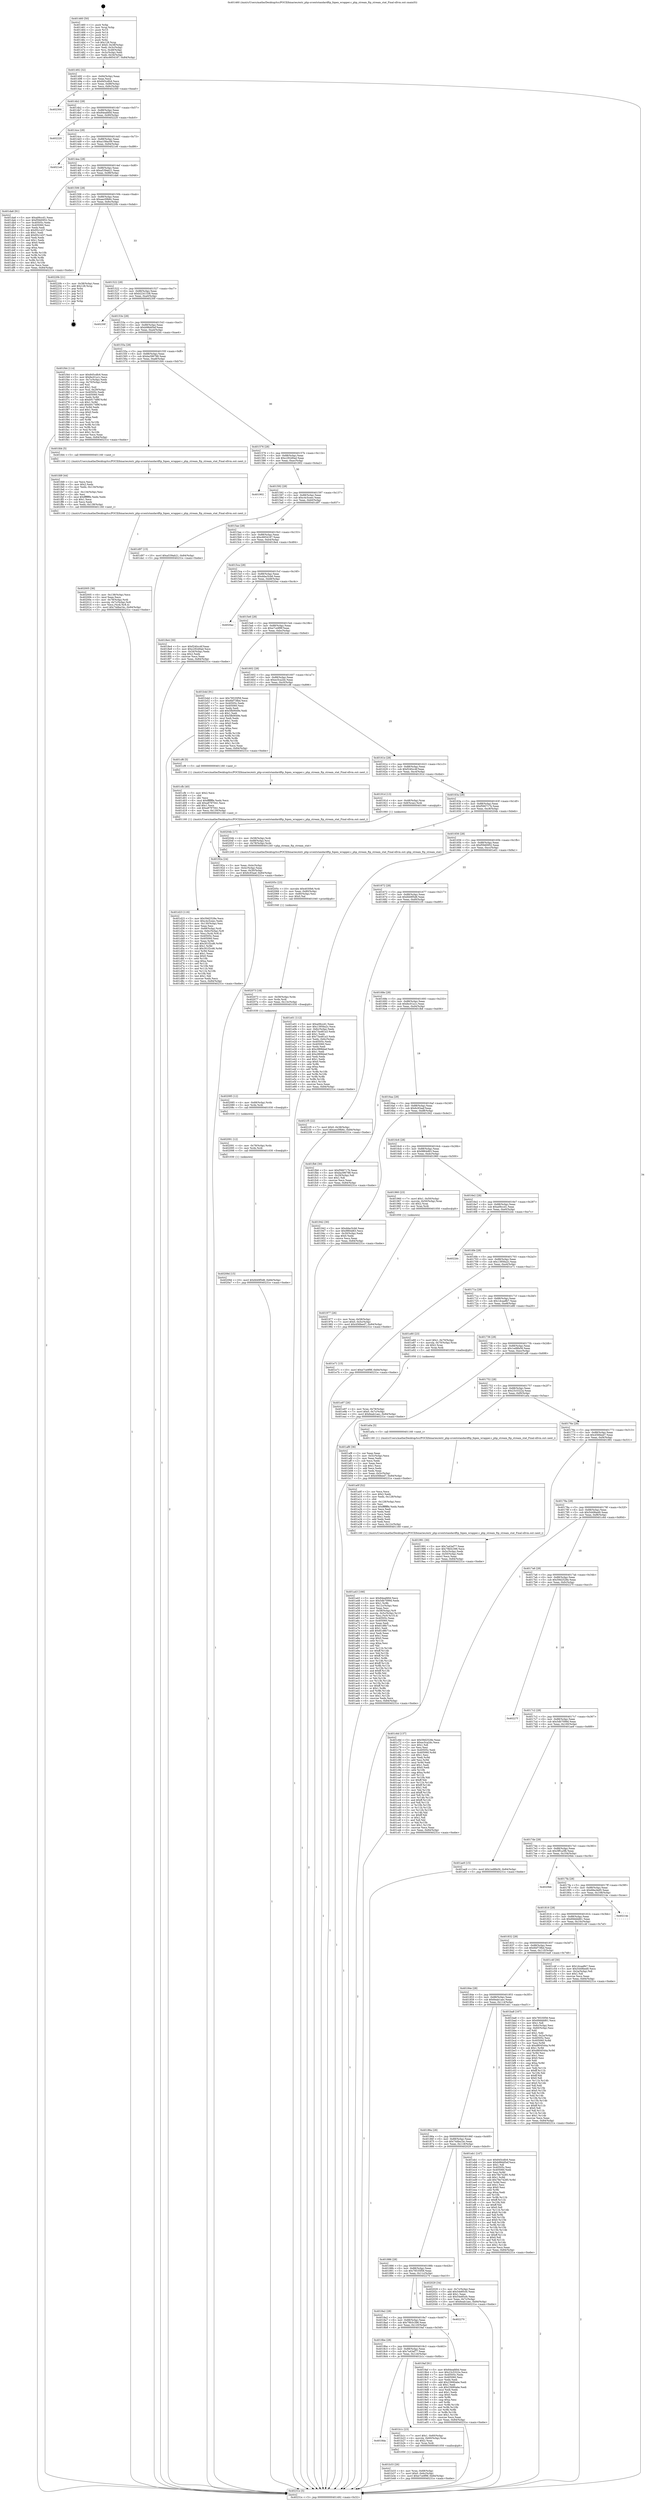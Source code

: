 digraph "0x401460" {
  label = "0x401460 (/mnt/c/Users/mathe/Desktop/tcc/POCII/binaries/extr_php-srcextstandardftp_fopen_wrapper.c_php_stream_ftp_stream_stat_Final-ollvm.out::main(0))"
  labelloc = "t"
  node[shape=record]

  Entry [label="",width=0.3,height=0.3,shape=circle,fillcolor=black,style=filled]
  "0x401492" [label="{
     0x401492 [32]\l
     | [instrs]\l
     &nbsp;&nbsp;0x401492 \<+6\>: mov -0x84(%rbp),%eax\l
     &nbsp;&nbsp;0x401498 \<+2\>: mov %eax,%ecx\l
     &nbsp;&nbsp;0x40149a \<+6\>: sub $0x845cdfc6,%ecx\l
     &nbsp;&nbsp;0x4014a0 \<+6\>: mov %eax,-0x88(%rbp)\l
     &nbsp;&nbsp;0x4014a6 \<+6\>: mov %ecx,-0x8c(%rbp)\l
     &nbsp;&nbsp;0x4014ac \<+6\>: je 0000000000402300 \<main+0xea0\>\l
  }"]
  "0x402300" [label="{
     0x402300\l
  }", style=dashed]
  "0x4014b2" [label="{
     0x4014b2 [28]\l
     | [instrs]\l
     &nbsp;&nbsp;0x4014b2 \<+5\>: jmp 00000000004014b7 \<main+0x57\>\l
     &nbsp;&nbsp;0x4014b7 \<+6\>: mov -0x88(%rbp),%eax\l
     &nbsp;&nbsp;0x4014bd \<+5\>: sub $0x84eafd0d,%eax\l
     &nbsp;&nbsp;0x4014c2 \<+6\>: mov %eax,-0x90(%rbp)\l
     &nbsp;&nbsp;0x4014c8 \<+6\>: je 0000000000402220 \<main+0xdc0\>\l
  }"]
  Exit [label="",width=0.3,height=0.3,shape=circle,fillcolor=black,style=filled,peripheries=2]
  "0x402220" [label="{
     0x402220\l
  }", style=dashed]
  "0x4014ce" [label="{
     0x4014ce [28]\l
     | [instrs]\l
     &nbsp;&nbsp;0x4014ce \<+5\>: jmp 00000000004014d3 \<main+0x73\>\l
     &nbsp;&nbsp;0x4014d3 \<+6\>: mov -0x88(%rbp),%eax\l
     &nbsp;&nbsp;0x4014d9 \<+5\>: sub $0xa108ac09,%eax\l
     &nbsp;&nbsp;0x4014de \<+6\>: mov %eax,-0x94(%rbp)\l
     &nbsp;&nbsp;0x4014e4 \<+6\>: je 00000000004021e6 \<main+0xd86\>\l
  }"]
  "0x40209d" [label="{
     0x40209d [15]\l
     | [instrs]\l
     &nbsp;&nbsp;0x40209d \<+10\>: movl $0xfd49f5d8,-0x84(%rbp)\l
     &nbsp;&nbsp;0x4020a7 \<+5\>: jmp 000000000040231e \<main+0xebe\>\l
  }"]
  "0x4021e6" [label="{
     0x4021e6\l
  }", style=dashed]
  "0x4014ea" [label="{
     0x4014ea [28]\l
     | [instrs]\l
     &nbsp;&nbsp;0x4014ea \<+5\>: jmp 00000000004014ef \<main+0x8f\>\l
     &nbsp;&nbsp;0x4014ef \<+6\>: mov -0x88(%rbp),%eax\l
     &nbsp;&nbsp;0x4014f5 \<+5\>: sub $0xa539ab21,%eax\l
     &nbsp;&nbsp;0x4014fa \<+6\>: mov %eax,-0x98(%rbp)\l
     &nbsp;&nbsp;0x401500 \<+6\>: je 0000000000401da6 \<main+0x946\>\l
  }"]
  "0x402091" [label="{
     0x402091 [12]\l
     | [instrs]\l
     &nbsp;&nbsp;0x402091 \<+4\>: mov -0x78(%rbp),%rdx\l
     &nbsp;&nbsp;0x402095 \<+3\>: mov %rdx,%rdi\l
     &nbsp;&nbsp;0x402098 \<+5\>: call 0000000000401030 \<free@plt\>\l
     | [calls]\l
     &nbsp;&nbsp;0x401030 \{1\} (unknown)\l
  }"]
  "0x401da6" [label="{
     0x401da6 [91]\l
     | [instrs]\l
     &nbsp;&nbsp;0x401da6 \<+5\>: mov $0xa06ccd1,%eax\l
     &nbsp;&nbsp;0x401dab \<+5\>: mov $0xf59d0952,%ecx\l
     &nbsp;&nbsp;0x401db0 \<+7\>: mov 0x40505c,%edx\l
     &nbsp;&nbsp;0x401db7 \<+7\>: mov 0x405060,%esi\l
     &nbsp;&nbsp;0x401dbe \<+2\>: mov %edx,%edi\l
     &nbsp;&nbsp;0x401dc0 \<+6\>: sub $0x95c1d37,%edi\l
     &nbsp;&nbsp;0x401dc6 \<+3\>: sub $0x1,%edi\l
     &nbsp;&nbsp;0x401dc9 \<+6\>: add $0x95c1d37,%edi\l
     &nbsp;&nbsp;0x401dcf \<+3\>: imul %edi,%edx\l
     &nbsp;&nbsp;0x401dd2 \<+3\>: and $0x1,%edx\l
     &nbsp;&nbsp;0x401dd5 \<+3\>: cmp $0x0,%edx\l
     &nbsp;&nbsp;0x401dd8 \<+4\>: sete %r8b\l
     &nbsp;&nbsp;0x401ddc \<+3\>: cmp $0xa,%esi\l
     &nbsp;&nbsp;0x401ddf \<+4\>: setl %r9b\l
     &nbsp;&nbsp;0x401de3 \<+3\>: mov %r8b,%r10b\l
     &nbsp;&nbsp;0x401de6 \<+3\>: and %r9b,%r10b\l
     &nbsp;&nbsp;0x401de9 \<+3\>: xor %r9b,%r8b\l
     &nbsp;&nbsp;0x401dec \<+3\>: or %r8b,%r10b\l
     &nbsp;&nbsp;0x401def \<+4\>: test $0x1,%r10b\l
     &nbsp;&nbsp;0x401df3 \<+3\>: cmovne %ecx,%eax\l
     &nbsp;&nbsp;0x401df6 \<+6\>: mov %eax,-0x84(%rbp)\l
     &nbsp;&nbsp;0x401dfc \<+5\>: jmp 000000000040231e \<main+0xebe\>\l
  }"]
  "0x401506" [label="{
     0x401506 [28]\l
     | [instrs]\l
     &nbsp;&nbsp;0x401506 \<+5\>: jmp 000000000040150b \<main+0xab\>\l
     &nbsp;&nbsp;0x40150b \<+6\>: mov -0x88(%rbp),%eax\l
     &nbsp;&nbsp;0x401511 \<+5\>: sub $0xaec09b6c,%eax\l
     &nbsp;&nbsp;0x401516 \<+6\>: mov %eax,-0x9c(%rbp)\l
     &nbsp;&nbsp;0x40151c \<+6\>: je 000000000040220b \<main+0xdab\>\l
  }"]
  "0x402085" [label="{
     0x402085 [12]\l
     | [instrs]\l
     &nbsp;&nbsp;0x402085 \<+4\>: mov -0x68(%rbp),%rdx\l
     &nbsp;&nbsp;0x402089 \<+3\>: mov %rdx,%rdi\l
     &nbsp;&nbsp;0x40208c \<+5\>: call 0000000000401030 \<free@plt\>\l
     | [calls]\l
     &nbsp;&nbsp;0x401030 \{1\} (unknown)\l
  }"]
  "0x40220b" [label="{
     0x40220b [21]\l
     | [instrs]\l
     &nbsp;&nbsp;0x40220b \<+3\>: mov -0x38(%rbp),%eax\l
     &nbsp;&nbsp;0x40220e \<+7\>: add $0x128,%rsp\l
     &nbsp;&nbsp;0x402215 \<+1\>: pop %rbx\l
     &nbsp;&nbsp;0x402216 \<+2\>: pop %r12\l
     &nbsp;&nbsp;0x402218 \<+2\>: pop %r13\l
     &nbsp;&nbsp;0x40221a \<+2\>: pop %r14\l
     &nbsp;&nbsp;0x40221c \<+2\>: pop %r15\l
     &nbsp;&nbsp;0x40221e \<+1\>: pop %rbp\l
     &nbsp;&nbsp;0x40221f \<+1\>: ret\l
  }"]
  "0x401522" [label="{
     0x401522 [28]\l
     | [instrs]\l
     &nbsp;&nbsp;0x401522 \<+5\>: jmp 0000000000401527 \<main+0xc7\>\l
     &nbsp;&nbsp;0x401527 \<+6\>: mov -0x88(%rbp),%eax\l
     &nbsp;&nbsp;0x40152d \<+5\>: sub $0xb2241338,%eax\l
     &nbsp;&nbsp;0x401532 \<+6\>: mov %eax,-0xa0(%rbp)\l
     &nbsp;&nbsp;0x401538 \<+6\>: je 000000000040230f \<main+0xeaf\>\l
  }"]
  "0x402073" [label="{
     0x402073 [18]\l
     | [instrs]\l
     &nbsp;&nbsp;0x402073 \<+4\>: mov -0x58(%rbp),%rdx\l
     &nbsp;&nbsp;0x402077 \<+3\>: mov %rdx,%rdi\l
     &nbsp;&nbsp;0x40207a \<+6\>: mov %eax,-0x13c(%rbp)\l
     &nbsp;&nbsp;0x402080 \<+5\>: call 0000000000401030 \<free@plt\>\l
     | [calls]\l
     &nbsp;&nbsp;0x401030 \{1\} (unknown)\l
  }"]
  "0x40230f" [label="{
     0x40230f\l
  }", style=dashed]
  "0x40153e" [label="{
     0x40153e [28]\l
     | [instrs]\l
     &nbsp;&nbsp;0x40153e \<+5\>: jmp 0000000000401543 \<main+0xe3\>\l
     &nbsp;&nbsp;0x401543 \<+6\>: mov -0x88(%rbp),%eax\l
     &nbsp;&nbsp;0x401549 \<+5\>: sub $0xb98dd5ef,%eax\l
     &nbsp;&nbsp;0x40154e \<+6\>: mov %eax,-0xa4(%rbp)\l
     &nbsp;&nbsp;0x401554 \<+6\>: je 0000000000401f44 \<main+0xae4\>\l
  }"]
  "0x40205c" [label="{
     0x40205c [23]\l
     | [instrs]\l
     &nbsp;&nbsp;0x40205c \<+10\>: movabs $0x4030b6,%rdi\l
     &nbsp;&nbsp;0x402066 \<+3\>: mov %eax,-0x80(%rbp)\l
     &nbsp;&nbsp;0x402069 \<+3\>: mov -0x80(%rbp),%esi\l
     &nbsp;&nbsp;0x40206c \<+2\>: mov $0x0,%al\l
     &nbsp;&nbsp;0x40206e \<+5\>: call 0000000000401040 \<printf@plt\>\l
     | [calls]\l
     &nbsp;&nbsp;0x401040 \{1\} (unknown)\l
  }"]
  "0x401f44" [label="{
     0x401f44 [114]\l
     | [instrs]\l
     &nbsp;&nbsp;0x401f44 \<+5\>: mov $0x845cdfc6,%eax\l
     &nbsp;&nbsp;0x401f49 \<+5\>: mov $0xfec01a1c,%ecx\l
     &nbsp;&nbsp;0x401f4e \<+3\>: mov -0x7c(%rbp),%edx\l
     &nbsp;&nbsp;0x401f51 \<+3\>: cmp -0x70(%rbp),%edx\l
     &nbsp;&nbsp;0x401f54 \<+4\>: setl %sil\l
     &nbsp;&nbsp;0x401f58 \<+4\>: and $0x1,%sil\l
     &nbsp;&nbsp;0x401f5c \<+4\>: mov %sil,-0x29(%rbp)\l
     &nbsp;&nbsp;0x401f60 \<+7\>: mov 0x40505c,%edx\l
     &nbsp;&nbsp;0x401f67 \<+7\>: mov 0x405060,%edi\l
     &nbsp;&nbsp;0x401f6e \<+3\>: mov %edx,%r8d\l
     &nbsp;&nbsp;0x401f71 \<+7\>: sub $0xb9174f9f,%r8d\l
     &nbsp;&nbsp;0x401f78 \<+4\>: sub $0x1,%r8d\l
     &nbsp;&nbsp;0x401f7c \<+7\>: add $0xb9174f9f,%r8d\l
     &nbsp;&nbsp;0x401f83 \<+4\>: imul %r8d,%edx\l
     &nbsp;&nbsp;0x401f87 \<+3\>: and $0x1,%edx\l
     &nbsp;&nbsp;0x401f8a \<+3\>: cmp $0x0,%edx\l
     &nbsp;&nbsp;0x401f8d \<+4\>: sete %sil\l
     &nbsp;&nbsp;0x401f91 \<+3\>: cmp $0xa,%edi\l
     &nbsp;&nbsp;0x401f94 \<+4\>: setl %r9b\l
     &nbsp;&nbsp;0x401f98 \<+3\>: mov %sil,%r10b\l
     &nbsp;&nbsp;0x401f9b \<+3\>: and %r9b,%r10b\l
     &nbsp;&nbsp;0x401f9e \<+3\>: xor %r9b,%sil\l
     &nbsp;&nbsp;0x401fa1 \<+3\>: or %sil,%r10b\l
     &nbsp;&nbsp;0x401fa4 \<+4\>: test $0x1,%r10b\l
     &nbsp;&nbsp;0x401fa8 \<+3\>: cmovne %ecx,%eax\l
     &nbsp;&nbsp;0x401fab \<+6\>: mov %eax,-0x84(%rbp)\l
     &nbsp;&nbsp;0x401fb1 \<+5\>: jmp 000000000040231e \<main+0xebe\>\l
  }"]
  "0x40155a" [label="{
     0x40155a [28]\l
     | [instrs]\l
     &nbsp;&nbsp;0x40155a \<+5\>: jmp 000000000040155f \<main+0xff\>\l
     &nbsp;&nbsp;0x40155f \<+6\>: mov -0x88(%rbp),%eax\l
     &nbsp;&nbsp;0x401565 \<+5\>: sub $0xba396788,%eax\l
     &nbsp;&nbsp;0x40156a \<+6\>: mov %eax,-0xa8(%rbp)\l
     &nbsp;&nbsp;0x401570 \<+6\>: je 0000000000401fd4 \<main+0xb74\>\l
  }"]
  "0x402005" [label="{
     0x402005 [36]\l
     | [instrs]\l
     &nbsp;&nbsp;0x402005 \<+6\>: mov -0x138(%rbp),%ecx\l
     &nbsp;&nbsp;0x40200b \<+3\>: imul %eax,%ecx\l
     &nbsp;&nbsp;0x40200e \<+4\>: mov -0x78(%rbp),%rdi\l
     &nbsp;&nbsp;0x402012 \<+4\>: movslq -0x7c(%rbp),%r8\l
     &nbsp;&nbsp;0x402016 \<+4\>: mov %ecx,(%rdi,%r8,4)\l
     &nbsp;&nbsp;0x40201a \<+10\>: movl $0x74dba1bc,-0x84(%rbp)\l
     &nbsp;&nbsp;0x402024 \<+5\>: jmp 000000000040231e \<main+0xebe\>\l
  }"]
  "0x401fd4" [label="{
     0x401fd4 [5]\l
     | [instrs]\l
     &nbsp;&nbsp;0x401fd4 \<+5\>: call 0000000000401160 \<next_i\>\l
     | [calls]\l
     &nbsp;&nbsp;0x401160 \{1\} (/mnt/c/Users/mathe/Desktop/tcc/POCII/binaries/extr_php-srcextstandardftp_fopen_wrapper.c_php_stream_ftp_stream_stat_Final-ollvm.out::next_i)\l
  }"]
  "0x401576" [label="{
     0x401576 [28]\l
     | [instrs]\l
     &nbsp;&nbsp;0x401576 \<+5\>: jmp 000000000040157b \<main+0x11b\>\l
     &nbsp;&nbsp;0x40157b \<+6\>: mov -0x88(%rbp),%eax\l
     &nbsp;&nbsp;0x401581 \<+5\>: sub $0xc292d0ad,%eax\l
     &nbsp;&nbsp;0x401586 \<+6\>: mov %eax,-0xac(%rbp)\l
     &nbsp;&nbsp;0x40158c \<+6\>: je 0000000000401902 \<main+0x4a2\>\l
  }"]
  "0x401fd9" [label="{
     0x401fd9 [44]\l
     | [instrs]\l
     &nbsp;&nbsp;0x401fd9 \<+2\>: xor %ecx,%ecx\l
     &nbsp;&nbsp;0x401fdb \<+5\>: mov $0x2,%edx\l
     &nbsp;&nbsp;0x401fe0 \<+6\>: mov %edx,-0x134(%rbp)\l
     &nbsp;&nbsp;0x401fe6 \<+1\>: cltd\l
     &nbsp;&nbsp;0x401fe7 \<+6\>: mov -0x134(%rbp),%esi\l
     &nbsp;&nbsp;0x401fed \<+2\>: idiv %esi\l
     &nbsp;&nbsp;0x401fef \<+6\>: imul $0xfffffffe,%edx,%edx\l
     &nbsp;&nbsp;0x401ff5 \<+3\>: sub $0x1,%ecx\l
     &nbsp;&nbsp;0x401ff8 \<+2\>: sub %ecx,%edx\l
     &nbsp;&nbsp;0x401ffa \<+6\>: mov %edx,-0x138(%rbp)\l
     &nbsp;&nbsp;0x402000 \<+5\>: call 0000000000401160 \<next_i\>\l
     | [calls]\l
     &nbsp;&nbsp;0x401160 \{1\} (/mnt/c/Users/mathe/Desktop/tcc/POCII/binaries/extr_php-srcextstandardftp_fopen_wrapper.c_php_stream_ftp_stream_stat_Final-ollvm.out::next_i)\l
  }"]
  "0x401902" [label="{
     0x401902\l
  }", style=dashed]
  "0x401592" [label="{
     0x401592 [28]\l
     | [instrs]\l
     &nbsp;&nbsp;0x401592 \<+5\>: jmp 0000000000401597 \<main+0x137\>\l
     &nbsp;&nbsp;0x401597 \<+6\>: mov -0x88(%rbp),%eax\l
     &nbsp;&nbsp;0x40159d \<+5\>: sub $0xc4c5ceec,%eax\l
     &nbsp;&nbsp;0x4015a2 \<+6\>: mov %eax,-0xb0(%rbp)\l
     &nbsp;&nbsp;0x4015a8 \<+6\>: je 0000000000401d97 \<main+0x937\>\l
  }"]
  "0x401e97" [label="{
     0x401e97 [26]\l
     | [instrs]\l
     &nbsp;&nbsp;0x401e97 \<+4\>: mov %rax,-0x78(%rbp)\l
     &nbsp;&nbsp;0x401e9b \<+7\>: movl $0x0,-0x7c(%rbp)\l
     &nbsp;&nbsp;0x401ea2 \<+10\>: movl $0x6eab1aec,-0x84(%rbp)\l
     &nbsp;&nbsp;0x401eac \<+5\>: jmp 000000000040231e \<main+0xebe\>\l
  }"]
  "0x401d97" [label="{
     0x401d97 [15]\l
     | [instrs]\l
     &nbsp;&nbsp;0x401d97 \<+10\>: movl $0xa539ab21,-0x84(%rbp)\l
     &nbsp;&nbsp;0x401da1 \<+5\>: jmp 000000000040231e \<main+0xebe\>\l
  }"]
  "0x4015ae" [label="{
     0x4015ae [28]\l
     | [instrs]\l
     &nbsp;&nbsp;0x4015ae \<+5\>: jmp 00000000004015b3 \<main+0x153\>\l
     &nbsp;&nbsp;0x4015b3 \<+6\>: mov -0x88(%rbp),%eax\l
     &nbsp;&nbsp;0x4015b9 \<+5\>: sub $0xc6654187,%eax\l
     &nbsp;&nbsp;0x4015be \<+6\>: mov %eax,-0xb4(%rbp)\l
     &nbsp;&nbsp;0x4015c4 \<+6\>: je 00000000004018e4 \<main+0x484\>\l
  }"]
  "0x401d23" [label="{
     0x401d23 [116]\l
     | [instrs]\l
     &nbsp;&nbsp;0x401d23 \<+5\>: mov $0x59d2528e,%ecx\l
     &nbsp;&nbsp;0x401d28 \<+5\>: mov $0xc4c5ceec,%edx\l
     &nbsp;&nbsp;0x401d2d \<+6\>: mov -0x130(%rbp),%esi\l
     &nbsp;&nbsp;0x401d33 \<+3\>: imul %eax,%esi\l
     &nbsp;&nbsp;0x401d36 \<+4\>: mov -0x68(%rbp),%rdi\l
     &nbsp;&nbsp;0x401d3a \<+4\>: movslq -0x6c(%rbp),%r8\l
     &nbsp;&nbsp;0x401d3e \<+4\>: mov %esi,(%rdi,%r8,4)\l
     &nbsp;&nbsp;0x401d42 \<+7\>: mov 0x40505c,%eax\l
     &nbsp;&nbsp;0x401d49 \<+7\>: mov 0x405060,%esi\l
     &nbsp;&nbsp;0x401d50 \<+3\>: mov %eax,%r9d\l
     &nbsp;&nbsp;0x401d53 \<+7\>: add $0x301f2cd6,%r9d\l
     &nbsp;&nbsp;0x401d5a \<+4\>: sub $0x1,%r9d\l
     &nbsp;&nbsp;0x401d5e \<+7\>: sub $0x301f2cd6,%r9d\l
     &nbsp;&nbsp;0x401d65 \<+4\>: imul %r9d,%eax\l
     &nbsp;&nbsp;0x401d69 \<+3\>: and $0x1,%eax\l
     &nbsp;&nbsp;0x401d6c \<+3\>: cmp $0x0,%eax\l
     &nbsp;&nbsp;0x401d6f \<+4\>: sete %r10b\l
     &nbsp;&nbsp;0x401d73 \<+3\>: cmp $0xa,%esi\l
     &nbsp;&nbsp;0x401d76 \<+4\>: setl %r11b\l
     &nbsp;&nbsp;0x401d7a \<+3\>: mov %r10b,%bl\l
     &nbsp;&nbsp;0x401d7d \<+3\>: and %r11b,%bl\l
     &nbsp;&nbsp;0x401d80 \<+3\>: xor %r11b,%r10b\l
     &nbsp;&nbsp;0x401d83 \<+3\>: or %r10b,%bl\l
     &nbsp;&nbsp;0x401d86 \<+3\>: test $0x1,%bl\l
     &nbsp;&nbsp;0x401d89 \<+3\>: cmovne %edx,%ecx\l
     &nbsp;&nbsp;0x401d8c \<+6\>: mov %ecx,-0x84(%rbp)\l
     &nbsp;&nbsp;0x401d92 \<+5\>: jmp 000000000040231e \<main+0xebe\>\l
  }"]
  "0x4018e4" [label="{
     0x4018e4 [30]\l
     | [instrs]\l
     &nbsp;&nbsp;0x4018e4 \<+5\>: mov $0xf240cc4f,%eax\l
     &nbsp;&nbsp;0x4018e9 \<+5\>: mov $0xc292d0ad,%ecx\l
     &nbsp;&nbsp;0x4018ee \<+3\>: mov -0x34(%rbp),%edx\l
     &nbsp;&nbsp;0x4018f1 \<+3\>: cmp $0x2,%edx\l
     &nbsp;&nbsp;0x4018f4 \<+3\>: cmovne %ecx,%eax\l
     &nbsp;&nbsp;0x4018f7 \<+6\>: mov %eax,-0x84(%rbp)\l
     &nbsp;&nbsp;0x4018fd \<+5\>: jmp 000000000040231e \<main+0xebe\>\l
  }"]
  "0x4015ca" [label="{
     0x4015ca [28]\l
     | [instrs]\l
     &nbsp;&nbsp;0x4015ca \<+5\>: jmp 00000000004015cf \<main+0x16f\>\l
     &nbsp;&nbsp;0x4015cf \<+6\>: mov -0x88(%rbp),%eax\l
     &nbsp;&nbsp;0x4015d5 \<+5\>: sub $0xddac5cb6,%eax\l
     &nbsp;&nbsp;0x4015da \<+6\>: mov %eax,-0xb8(%rbp)\l
     &nbsp;&nbsp;0x4015e0 \<+6\>: je 00000000004020ac \<main+0xc4c\>\l
  }"]
  "0x40231e" [label="{
     0x40231e [5]\l
     | [instrs]\l
     &nbsp;&nbsp;0x40231e \<+5\>: jmp 0000000000401492 \<main+0x32\>\l
  }"]
  "0x401460" [label="{
     0x401460 [50]\l
     | [instrs]\l
     &nbsp;&nbsp;0x401460 \<+1\>: push %rbp\l
     &nbsp;&nbsp;0x401461 \<+3\>: mov %rsp,%rbp\l
     &nbsp;&nbsp;0x401464 \<+2\>: push %r15\l
     &nbsp;&nbsp;0x401466 \<+2\>: push %r14\l
     &nbsp;&nbsp;0x401468 \<+2\>: push %r13\l
     &nbsp;&nbsp;0x40146a \<+2\>: push %r12\l
     &nbsp;&nbsp;0x40146c \<+1\>: push %rbx\l
     &nbsp;&nbsp;0x40146d \<+7\>: sub $0x128,%rsp\l
     &nbsp;&nbsp;0x401474 \<+7\>: movl $0x0,-0x38(%rbp)\l
     &nbsp;&nbsp;0x40147b \<+3\>: mov %edi,-0x3c(%rbp)\l
     &nbsp;&nbsp;0x40147e \<+4\>: mov %rsi,-0x48(%rbp)\l
     &nbsp;&nbsp;0x401482 \<+3\>: mov -0x3c(%rbp),%edi\l
     &nbsp;&nbsp;0x401485 \<+3\>: mov %edi,-0x34(%rbp)\l
     &nbsp;&nbsp;0x401488 \<+10\>: movl $0xc6654187,-0x84(%rbp)\l
  }"]
  "0x401cfb" [label="{
     0x401cfb [40]\l
     | [instrs]\l
     &nbsp;&nbsp;0x401cfb \<+5\>: mov $0x2,%ecx\l
     &nbsp;&nbsp;0x401d00 \<+1\>: cltd\l
     &nbsp;&nbsp;0x401d01 \<+2\>: idiv %ecx\l
     &nbsp;&nbsp;0x401d03 \<+6\>: imul $0xfffffffe,%edx,%ecx\l
     &nbsp;&nbsp;0x401d09 \<+6\>: add $0xa8797041,%ecx\l
     &nbsp;&nbsp;0x401d0f \<+3\>: add $0x1,%ecx\l
     &nbsp;&nbsp;0x401d12 \<+6\>: sub $0xa8797041,%ecx\l
     &nbsp;&nbsp;0x401d18 \<+6\>: mov %ecx,-0x130(%rbp)\l
     &nbsp;&nbsp;0x401d1e \<+5\>: call 0000000000401160 \<next_i\>\l
     | [calls]\l
     &nbsp;&nbsp;0x401160 \{1\} (/mnt/c/Users/mathe/Desktop/tcc/POCII/binaries/extr_php-srcextstandardftp_fopen_wrapper.c_php_stream_ftp_stream_stat_Final-ollvm.out::next_i)\l
  }"]
  "0x4020ac" [label="{
     0x4020ac\l
  }", style=dashed]
  "0x4015e6" [label="{
     0x4015e6 [28]\l
     | [instrs]\l
     &nbsp;&nbsp;0x4015e6 \<+5\>: jmp 00000000004015eb \<main+0x18b\>\l
     &nbsp;&nbsp;0x4015eb \<+6\>: mov -0x88(%rbp),%eax\l
     &nbsp;&nbsp;0x4015f1 \<+5\>: sub $0xe7ce9f9f,%eax\l
     &nbsp;&nbsp;0x4015f6 \<+6\>: mov %eax,-0xbc(%rbp)\l
     &nbsp;&nbsp;0x4015fc \<+6\>: je 0000000000401b4d \<main+0x6ed\>\l
  }"]
  "0x401b33" [label="{
     0x401b33 [26]\l
     | [instrs]\l
     &nbsp;&nbsp;0x401b33 \<+4\>: mov %rax,-0x68(%rbp)\l
     &nbsp;&nbsp;0x401b37 \<+7\>: movl $0x0,-0x6c(%rbp)\l
     &nbsp;&nbsp;0x401b3e \<+10\>: movl $0xe7ce9f9f,-0x84(%rbp)\l
     &nbsp;&nbsp;0x401b48 \<+5\>: jmp 000000000040231e \<main+0xebe\>\l
  }"]
  "0x401b4d" [label="{
     0x401b4d [91]\l
     | [instrs]\l
     &nbsp;&nbsp;0x401b4d \<+5\>: mov $0x78535f58,%eax\l
     &nbsp;&nbsp;0x401b52 \<+5\>: mov $0x6bf73fbd,%ecx\l
     &nbsp;&nbsp;0x401b57 \<+7\>: mov 0x40505c,%edx\l
     &nbsp;&nbsp;0x401b5e \<+7\>: mov 0x405060,%esi\l
     &nbsp;&nbsp;0x401b65 \<+2\>: mov %edx,%edi\l
     &nbsp;&nbsp;0x401b67 \<+6\>: add $0x5fb0649e,%edi\l
     &nbsp;&nbsp;0x401b6d \<+3\>: sub $0x1,%edi\l
     &nbsp;&nbsp;0x401b70 \<+6\>: sub $0x5fb0649e,%edi\l
     &nbsp;&nbsp;0x401b76 \<+3\>: imul %edi,%edx\l
     &nbsp;&nbsp;0x401b79 \<+3\>: and $0x1,%edx\l
     &nbsp;&nbsp;0x401b7c \<+3\>: cmp $0x0,%edx\l
     &nbsp;&nbsp;0x401b7f \<+4\>: sete %r8b\l
     &nbsp;&nbsp;0x401b83 \<+3\>: cmp $0xa,%esi\l
     &nbsp;&nbsp;0x401b86 \<+4\>: setl %r9b\l
     &nbsp;&nbsp;0x401b8a \<+3\>: mov %r8b,%r10b\l
     &nbsp;&nbsp;0x401b8d \<+3\>: and %r9b,%r10b\l
     &nbsp;&nbsp;0x401b90 \<+3\>: xor %r9b,%r8b\l
     &nbsp;&nbsp;0x401b93 \<+3\>: or %r8b,%r10b\l
     &nbsp;&nbsp;0x401b96 \<+4\>: test $0x1,%r10b\l
     &nbsp;&nbsp;0x401b9a \<+3\>: cmovne %ecx,%eax\l
     &nbsp;&nbsp;0x401b9d \<+6\>: mov %eax,-0x84(%rbp)\l
     &nbsp;&nbsp;0x401ba3 \<+5\>: jmp 000000000040231e \<main+0xebe\>\l
  }"]
  "0x401602" [label="{
     0x401602 [28]\l
     | [instrs]\l
     &nbsp;&nbsp;0x401602 \<+5\>: jmp 0000000000401607 \<main+0x1a7\>\l
     &nbsp;&nbsp;0x401607 \<+6\>: mov -0x88(%rbp),%eax\l
     &nbsp;&nbsp;0x40160d \<+5\>: sub $0xec5ca2dc,%eax\l
     &nbsp;&nbsp;0x401612 \<+6\>: mov %eax,-0xc0(%rbp)\l
     &nbsp;&nbsp;0x401618 \<+6\>: je 0000000000401cf6 \<main+0x896\>\l
  }"]
  "0x4018da" [label="{
     0x4018da\l
  }", style=dashed]
  "0x401cf6" [label="{
     0x401cf6 [5]\l
     | [instrs]\l
     &nbsp;&nbsp;0x401cf6 \<+5\>: call 0000000000401160 \<next_i\>\l
     | [calls]\l
     &nbsp;&nbsp;0x401160 \{1\} (/mnt/c/Users/mathe/Desktop/tcc/POCII/binaries/extr_php-srcextstandardftp_fopen_wrapper.c_php_stream_ftp_stream_stat_Final-ollvm.out::next_i)\l
  }"]
  "0x40161e" [label="{
     0x40161e [28]\l
     | [instrs]\l
     &nbsp;&nbsp;0x40161e \<+5\>: jmp 0000000000401623 \<main+0x1c3\>\l
     &nbsp;&nbsp;0x401623 \<+6\>: mov -0x88(%rbp),%eax\l
     &nbsp;&nbsp;0x401629 \<+5\>: sub $0xf240cc4f,%eax\l
     &nbsp;&nbsp;0x40162e \<+6\>: mov %eax,-0xc4(%rbp)\l
     &nbsp;&nbsp;0x401634 \<+6\>: je 000000000040191d \<main+0x4bd\>\l
  }"]
  "0x401b1c" [label="{
     0x401b1c [23]\l
     | [instrs]\l
     &nbsp;&nbsp;0x401b1c \<+7\>: movl $0x1,-0x60(%rbp)\l
     &nbsp;&nbsp;0x401b23 \<+4\>: movslq -0x60(%rbp),%rax\l
     &nbsp;&nbsp;0x401b27 \<+4\>: shl $0x2,%rax\l
     &nbsp;&nbsp;0x401b2b \<+3\>: mov %rax,%rdi\l
     &nbsp;&nbsp;0x401b2e \<+5\>: call 0000000000401050 \<malloc@plt\>\l
     | [calls]\l
     &nbsp;&nbsp;0x401050 \{1\} (unknown)\l
  }"]
  "0x40191d" [label="{
     0x40191d [13]\l
     | [instrs]\l
     &nbsp;&nbsp;0x40191d \<+4\>: mov -0x48(%rbp),%rax\l
     &nbsp;&nbsp;0x401921 \<+4\>: mov 0x8(%rax),%rdi\l
     &nbsp;&nbsp;0x401925 \<+5\>: call 0000000000401060 \<atoi@plt\>\l
     | [calls]\l
     &nbsp;&nbsp;0x401060 \{1\} (unknown)\l
  }"]
  "0x40163a" [label="{
     0x40163a [28]\l
     | [instrs]\l
     &nbsp;&nbsp;0x40163a \<+5\>: jmp 000000000040163f \<main+0x1df\>\l
     &nbsp;&nbsp;0x40163f \<+6\>: mov -0x88(%rbp),%eax\l
     &nbsp;&nbsp;0x401645 \<+5\>: sub $0xf566717b,%eax\l
     &nbsp;&nbsp;0x40164a \<+6\>: mov %eax,-0xc8(%rbp)\l
     &nbsp;&nbsp;0x401650 \<+6\>: je 000000000040204b \<main+0xbeb\>\l
  }"]
  "0x40192a" [label="{
     0x40192a [24]\l
     | [instrs]\l
     &nbsp;&nbsp;0x40192a \<+3\>: mov %eax,-0x4c(%rbp)\l
     &nbsp;&nbsp;0x40192d \<+3\>: mov -0x4c(%rbp),%eax\l
     &nbsp;&nbsp;0x401930 \<+3\>: mov %eax,-0x30(%rbp)\l
     &nbsp;&nbsp;0x401933 \<+10\>: movl $0x6c93aaf,-0x84(%rbp)\l
     &nbsp;&nbsp;0x40193d \<+5\>: jmp 000000000040231e \<main+0xebe\>\l
  }"]
  "0x401a43" [label="{
     0x401a43 [166]\l
     | [instrs]\l
     &nbsp;&nbsp;0x401a43 \<+5\>: mov $0x84eafd0d,%ecx\l
     &nbsp;&nbsp;0x401a48 \<+5\>: mov $0x5db7099d,%edx\l
     &nbsp;&nbsp;0x401a4d \<+3\>: mov $0x1,%r8b\l
     &nbsp;&nbsp;0x401a50 \<+6\>: mov -0x12c(%rbp),%esi\l
     &nbsp;&nbsp;0x401a56 \<+3\>: imul %eax,%esi\l
     &nbsp;&nbsp;0x401a59 \<+4\>: mov -0x58(%rbp),%r9\l
     &nbsp;&nbsp;0x401a5d \<+4\>: movslq -0x5c(%rbp),%r10\l
     &nbsp;&nbsp;0x401a61 \<+4\>: mov %esi,(%r9,%r10,4)\l
     &nbsp;&nbsp;0x401a65 \<+7\>: mov 0x40505c,%eax\l
     &nbsp;&nbsp;0x401a6c \<+7\>: mov 0x405060,%esi\l
     &nbsp;&nbsp;0x401a73 \<+2\>: mov %eax,%edi\l
     &nbsp;&nbsp;0x401a75 \<+6\>: sub $0x81d8b71e,%edi\l
     &nbsp;&nbsp;0x401a7b \<+3\>: sub $0x1,%edi\l
     &nbsp;&nbsp;0x401a7e \<+6\>: add $0x81d8b71e,%edi\l
     &nbsp;&nbsp;0x401a84 \<+3\>: imul %edi,%eax\l
     &nbsp;&nbsp;0x401a87 \<+3\>: and $0x1,%eax\l
     &nbsp;&nbsp;0x401a8a \<+3\>: cmp $0x0,%eax\l
     &nbsp;&nbsp;0x401a8d \<+4\>: sete %r11b\l
     &nbsp;&nbsp;0x401a91 \<+3\>: cmp $0xa,%esi\l
     &nbsp;&nbsp;0x401a94 \<+3\>: setl %bl\l
     &nbsp;&nbsp;0x401a97 \<+3\>: mov %r11b,%r14b\l
     &nbsp;&nbsp;0x401a9a \<+4\>: xor $0xff,%r14b\l
     &nbsp;&nbsp;0x401a9e \<+3\>: mov %bl,%r15b\l
     &nbsp;&nbsp;0x401aa1 \<+4\>: xor $0xff,%r15b\l
     &nbsp;&nbsp;0x401aa5 \<+4\>: xor $0x1,%r8b\l
     &nbsp;&nbsp;0x401aa9 \<+3\>: mov %r14b,%r12b\l
     &nbsp;&nbsp;0x401aac \<+4\>: and $0xff,%r12b\l
     &nbsp;&nbsp;0x401ab0 \<+3\>: and %r8b,%r11b\l
     &nbsp;&nbsp;0x401ab3 \<+3\>: mov %r15b,%r13b\l
     &nbsp;&nbsp;0x401ab6 \<+4\>: and $0xff,%r13b\l
     &nbsp;&nbsp;0x401aba \<+3\>: and %r8b,%bl\l
     &nbsp;&nbsp;0x401abd \<+3\>: or %r11b,%r12b\l
     &nbsp;&nbsp;0x401ac0 \<+3\>: or %bl,%r13b\l
     &nbsp;&nbsp;0x401ac3 \<+3\>: xor %r13b,%r12b\l
     &nbsp;&nbsp;0x401ac6 \<+3\>: or %r15b,%r14b\l
     &nbsp;&nbsp;0x401ac9 \<+4\>: xor $0xff,%r14b\l
     &nbsp;&nbsp;0x401acd \<+4\>: or $0x1,%r8b\l
     &nbsp;&nbsp;0x401ad1 \<+3\>: and %r8b,%r14b\l
     &nbsp;&nbsp;0x401ad4 \<+3\>: or %r14b,%r12b\l
     &nbsp;&nbsp;0x401ad7 \<+4\>: test $0x1,%r12b\l
     &nbsp;&nbsp;0x401adb \<+3\>: cmovne %edx,%ecx\l
     &nbsp;&nbsp;0x401ade \<+6\>: mov %ecx,-0x84(%rbp)\l
     &nbsp;&nbsp;0x401ae4 \<+5\>: jmp 000000000040231e \<main+0xebe\>\l
  }"]
  "0x40204b" [label="{
     0x40204b [17]\l
     | [instrs]\l
     &nbsp;&nbsp;0x40204b \<+4\>: mov -0x58(%rbp),%rdi\l
     &nbsp;&nbsp;0x40204f \<+4\>: mov -0x68(%rbp),%rsi\l
     &nbsp;&nbsp;0x402053 \<+4\>: mov -0x78(%rbp),%rdx\l
     &nbsp;&nbsp;0x402057 \<+5\>: call 0000000000401240 \<php_stream_ftp_stream_stat\>\l
     | [calls]\l
     &nbsp;&nbsp;0x401240 \{1\} (/mnt/c/Users/mathe/Desktop/tcc/POCII/binaries/extr_php-srcextstandardftp_fopen_wrapper.c_php_stream_ftp_stream_stat_Final-ollvm.out::php_stream_ftp_stream_stat)\l
  }"]
  "0x401656" [label="{
     0x401656 [28]\l
     | [instrs]\l
     &nbsp;&nbsp;0x401656 \<+5\>: jmp 000000000040165b \<main+0x1fb\>\l
     &nbsp;&nbsp;0x40165b \<+6\>: mov -0x88(%rbp),%eax\l
     &nbsp;&nbsp;0x401661 \<+5\>: sub $0xf59d0952,%eax\l
     &nbsp;&nbsp;0x401666 \<+6\>: mov %eax,-0xcc(%rbp)\l
     &nbsp;&nbsp;0x40166c \<+6\>: je 0000000000401e01 \<main+0x9a1\>\l
  }"]
  "0x401a0f" [label="{
     0x401a0f [52]\l
     | [instrs]\l
     &nbsp;&nbsp;0x401a0f \<+2\>: xor %ecx,%ecx\l
     &nbsp;&nbsp;0x401a11 \<+5\>: mov $0x2,%edx\l
     &nbsp;&nbsp;0x401a16 \<+6\>: mov %edx,-0x128(%rbp)\l
     &nbsp;&nbsp;0x401a1c \<+1\>: cltd\l
     &nbsp;&nbsp;0x401a1d \<+6\>: mov -0x128(%rbp),%esi\l
     &nbsp;&nbsp;0x401a23 \<+2\>: idiv %esi\l
     &nbsp;&nbsp;0x401a25 \<+6\>: imul $0xfffffffe,%edx,%edx\l
     &nbsp;&nbsp;0x401a2b \<+2\>: mov %ecx,%edi\l
     &nbsp;&nbsp;0x401a2d \<+2\>: sub %edx,%edi\l
     &nbsp;&nbsp;0x401a2f \<+2\>: mov %ecx,%edx\l
     &nbsp;&nbsp;0x401a31 \<+3\>: sub $0x1,%edx\l
     &nbsp;&nbsp;0x401a34 \<+2\>: add %edx,%edi\l
     &nbsp;&nbsp;0x401a36 \<+2\>: sub %edi,%ecx\l
     &nbsp;&nbsp;0x401a38 \<+6\>: mov %ecx,-0x12c(%rbp)\l
     &nbsp;&nbsp;0x401a3e \<+5\>: call 0000000000401160 \<next_i\>\l
     | [calls]\l
     &nbsp;&nbsp;0x401160 \{1\} (/mnt/c/Users/mathe/Desktop/tcc/POCII/binaries/extr_php-srcextstandardftp_fopen_wrapper.c_php_stream_ftp_stream_stat_Final-ollvm.out::next_i)\l
  }"]
  "0x401e01" [label="{
     0x401e01 [112]\l
     | [instrs]\l
     &nbsp;&nbsp;0x401e01 \<+5\>: mov $0xa06ccd1,%eax\l
     &nbsp;&nbsp;0x401e06 \<+5\>: mov $0x13956a2c,%ecx\l
     &nbsp;&nbsp;0x401e0b \<+3\>: mov -0x6c(%rbp),%edx\l
     &nbsp;&nbsp;0x401e0e \<+6\>: add $0x73a481a3,%edx\l
     &nbsp;&nbsp;0x401e14 \<+3\>: add $0x1,%edx\l
     &nbsp;&nbsp;0x401e17 \<+6\>: sub $0x73a481a3,%edx\l
     &nbsp;&nbsp;0x401e1d \<+3\>: mov %edx,-0x6c(%rbp)\l
     &nbsp;&nbsp;0x401e20 \<+7\>: mov 0x40505c,%edx\l
     &nbsp;&nbsp;0x401e27 \<+7\>: mov 0x405060,%esi\l
     &nbsp;&nbsp;0x401e2e \<+2\>: mov %edx,%edi\l
     &nbsp;&nbsp;0x401e30 \<+6\>: sub $0xc989bbef,%edi\l
     &nbsp;&nbsp;0x401e36 \<+3\>: sub $0x1,%edi\l
     &nbsp;&nbsp;0x401e39 \<+6\>: add $0xc989bbef,%edi\l
     &nbsp;&nbsp;0x401e3f \<+3\>: imul %edi,%edx\l
     &nbsp;&nbsp;0x401e42 \<+3\>: and $0x1,%edx\l
     &nbsp;&nbsp;0x401e45 \<+3\>: cmp $0x0,%edx\l
     &nbsp;&nbsp;0x401e48 \<+4\>: sete %r8b\l
     &nbsp;&nbsp;0x401e4c \<+3\>: cmp $0xa,%esi\l
     &nbsp;&nbsp;0x401e4f \<+4\>: setl %r9b\l
     &nbsp;&nbsp;0x401e53 \<+3\>: mov %r8b,%r10b\l
     &nbsp;&nbsp;0x401e56 \<+3\>: and %r9b,%r10b\l
     &nbsp;&nbsp;0x401e59 \<+3\>: xor %r9b,%r8b\l
     &nbsp;&nbsp;0x401e5c \<+3\>: or %r8b,%r10b\l
     &nbsp;&nbsp;0x401e5f \<+4\>: test $0x1,%r10b\l
     &nbsp;&nbsp;0x401e63 \<+3\>: cmovne %ecx,%eax\l
     &nbsp;&nbsp;0x401e66 \<+6\>: mov %eax,-0x84(%rbp)\l
     &nbsp;&nbsp;0x401e6c \<+5\>: jmp 000000000040231e \<main+0xebe\>\l
  }"]
  "0x401672" [label="{
     0x401672 [28]\l
     | [instrs]\l
     &nbsp;&nbsp;0x401672 \<+5\>: jmp 0000000000401677 \<main+0x217\>\l
     &nbsp;&nbsp;0x401677 \<+6\>: mov -0x88(%rbp),%eax\l
     &nbsp;&nbsp;0x40167d \<+5\>: sub $0xfd49f5d8,%eax\l
     &nbsp;&nbsp;0x401682 \<+6\>: mov %eax,-0xd0(%rbp)\l
     &nbsp;&nbsp;0x401688 \<+6\>: je 00000000004021f5 \<main+0xd95\>\l
  }"]
  "0x4018be" [label="{
     0x4018be [28]\l
     | [instrs]\l
     &nbsp;&nbsp;0x4018be \<+5\>: jmp 00000000004018c3 \<main+0x463\>\l
     &nbsp;&nbsp;0x4018c3 \<+6\>: mov -0x88(%rbp),%eax\l
     &nbsp;&nbsp;0x4018c9 \<+5\>: sub $0x7a43af77,%eax\l
     &nbsp;&nbsp;0x4018ce \<+6\>: mov %eax,-0x124(%rbp)\l
     &nbsp;&nbsp;0x4018d4 \<+6\>: je 0000000000401b1c \<main+0x6bc\>\l
  }"]
  "0x4021f5" [label="{
     0x4021f5 [22]\l
     | [instrs]\l
     &nbsp;&nbsp;0x4021f5 \<+7\>: movl $0x0,-0x38(%rbp)\l
     &nbsp;&nbsp;0x4021fc \<+10\>: movl $0xaec09b6c,-0x84(%rbp)\l
     &nbsp;&nbsp;0x402206 \<+5\>: jmp 000000000040231e \<main+0xebe\>\l
  }"]
  "0x40168e" [label="{
     0x40168e [28]\l
     | [instrs]\l
     &nbsp;&nbsp;0x40168e \<+5\>: jmp 0000000000401693 \<main+0x233\>\l
     &nbsp;&nbsp;0x401693 \<+6\>: mov -0x88(%rbp),%eax\l
     &nbsp;&nbsp;0x401699 \<+5\>: sub $0xfec01a1c,%eax\l
     &nbsp;&nbsp;0x40169e \<+6\>: mov %eax,-0xd4(%rbp)\l
     &nbsp;&nbsp;0x4016a4 \<+6\>: je 0000000000401fb6 \<main+0xb56\>\l
  }"]
  "0x4019af" [label="{
     0x4019af [91]\l
     | [instrs]\l
     &nbsp;&nbsp;0x4019af \<+5\>: mov $0x84eafd0d,%eax\l
     &nbsp;&nbsp;0x4019b4 \<+5\>: mov $0x23c5322a,%ecx\l
     &nbsp;&nbsp;0x4019b9 \<+7\>: mov 0x40505c,%edx\l
     &nbsp;&nbsp;0x4019c0 \<+7\>: mov 0x405060,%esi\l
     &nbsp;&nbsp;0x4019c7 \<+2\>: mov %edx,%edi\l
     &nbsp;&nbsp;0x4019c9 \<+6\>: add $0x23680abe,%edi\l
     &nbsp;&nbsp;0x4019cf \<+3\>: sub $0x1,%edi\l
     &nbsp;&nbsp;0x4019d2 \<+6\>: sub $0x23680abe,%edi\l
     &nbsp;&nbsp;0x4019d8 \<+3\>: imul %edi,%edx\l
     &nbsp;&nbsp;0x4019db \<+3\>: and $0x1,%edx\l
     &nbsp;&nbsp;0x4019de \<+3\>: cmp $0x0,%edx\l
     &nbsp;&nbsp;0x4019e1 \<+4\>: sete %r8b\l
     &nbsp;&nbsp;0x4019e5 \<+3\>: cmp $0xa,%esi\l
     &nbsp;&nbsp;0x4019e8 \<+4\>: setl %r9b\l
     &nbsp;&nbsp;0x4019ec \<+3\>: mov %r8b,%r10b\l
     &nbsp;&nbsp;0x4019ef \<+3\>: and %r9b,%r10b\l
     &nbsp;&nbsp;0x4019f2 \<+3\>: xor %r9b,%r8b\l
     &nbsp;&nbsp;0x4019f5 \<+3\>: or %r8b,%r10b\l
     &nbsp;&nbsp;0x4019f8 \<+4\>: test $0x1,%r10b\l
     &nbsp;&nbsp;0x4019fc \<+3\>: cmovne %ecx,%eax\l
     &nbsp;&nbsp;0x4019ff \<+6\>: mov %eax,-0x84(%rbp)\l
     &nbsp;&nbsp;0x401a05 \<+5\>: jmp 000000000040231e \<main+0xebe\>\l
  }"]
  "0x401fb6" [label="{
     0x401fb6 [30]\l
     | [instrs]\l
     &nbsp;&nbsp;0x401fb6 \<+5\>: mov $0xf566717b,%eax\l
     &nbsp;&nbsp;0x401fbb \<+5\>: mov $0xba396788,%ecx\l
     &nbsp;&nbsp;0x401fc0 \<+3\>: mov -0x29(%rbp),%dl\l
     &nbsp;&nbsp;0x401fc3 \<+3\>: test $0x1,%dl\l
     &nbsp;&nbsp;0x401fc6 \<+3\>: cmovne %ecx,%eax\l
     &nbsp;&nbsp;0x401fc9 \<+6\>: mov %eax,-0x84(%rbp)\l
     &nbsp;&nbsp;0x401fcf \<+5\>: jmp 000000000040231e \<main+0xebe\>\l
  }"]
  "0x4016aa" [label="{
     0x4016aa [28]\l
     | [instrs]\l
     &nbsp;&nbsp;0x4016aa \<+5\>: jmp 00000000004016af \<main+0x24f\>\l
     &nbsp;&nbsp;0x4016af \<+6\>: mov -0x88(%rbp),%eax\l
     &nbsp;&nbsp;0x4016b5 \<+5\>: sub $0x6c93aaf,%eax\l
     &nbsp;&nbsp;0x4016ba \<+6\>: mov %eax,-0xd8(%rbp)\l
     &nbsp;&nbsp;0x4016c0 \<+6\>: je 0000000000401942 \<main+0x4e2\>\l
  }"]
  "0x4018a2" [label="{
     0x4018a2 [28]\l
     | [instrs]\l
     &nbsp;&nbsp;0x4018a2 \<+5\>: jmp 00000000004018a7 \<main+0x447\>\l
     &nbsp;&nbsp;0x4018a7 \<+6\>: mov -0x88(%rbp),%eax\l
     &nbsp;&nbsp;0x4018ad \<+5\>: sub $0x79b5c396,%eax\l
     &nbsp;&nbsp;0x4018b2 \<+6\>: mov %eax,-0x120(%rbp)\l
     &nbsp;&nbsp;0x4018b8 \<+6\>: je 00000000004019af \<main+0x54f\>\l
  }"]
  "0x401942" [label="{
     0x401942 [30]\l
     | [instrs]\l
     &nbsp;&nbsp;0x401942 \<+5\>: mov $0xddac5cb6,%eax\l
     &nbsp;&nbsp;0x401947 \<+5\>: mov $0x9864d63,%ecx\l
     &nbsp;&nbsp;0x40194c \<+3\>: mov -0x30(%rbp),%edx\l
     &nbsp;&nbsp;0x40194f \<+3\>: cmp $0x0,%edx\l
     &nbsp;&nbsp;0x401952 \<+3\>: cmove %ecx,%eax\l
     &nbsp;&nbsp;0x401955 \<+6\>: mov %eax,-0x84(%rbp)\l
     &nbsp;&nbsp;0x40195b \<+5\>: jmp 000000000040231e \<main+0xebe\>\l
  }"]
  "0x4016c6" [label="{
     0x4016c6 [28]\l
     | [instrs]\l
     &nbsp;&nbsp;0x4016c6 \<+5\>: jmp 00000000004016cb \<main+0x26b\>\l
     &nbsp;&nbsp;0x4016cb \<+6\>: mov -0x88(%rbp),%eax\l
     &nbsp;&nbsp;0x4016d1 \<+5\>: sub $0x9864d63,%eax\l
     &nbsp;&nbsp;0x4016d6 \<+6\>: mov %eax,-0xdc(%rbp)\l
     &nbsp;&nbsp;0x4016dc \<+6\>: je 0000000000401960 \<main+0x500\>\l
  }"]
  "0x402270" [label="{
     0x402270\l
  }", style=dashed]
  "0x401960" [label="{
     0x401960 [23]\l
     | [instrs]\l
     &nbsp;&nbsp;0x401960 \<+7\>: movl $0x1,-0x50(%rbp)\l
     &nbsp;&nbsp;0x401967 \<+4\>: movslq -0x50(%rbp),%rax\l
     &nbsp;&nbsp;0x40196b \<+4\>: shl $0x2,%rax\l
     &nbsp;&nbsp;0x40196f \<+3\>: mov %rax,%rdi\l
     &nbsp;&nbsp;0x401972 \<+5\>: call 0000000000401050 \<malloc@plt\>\l
     | [calls]\l
     &nbsp;&nbsp;0x401050 \{1\} (unknown)\l
  }"]
  "0x4016e2" [label="{
     0x4016e2 [28]\l
     | [instrs]\l
     &nbsp;&nbsp;0x4016e2 \<+5\>: jmp 00000000004016e7 \<main+0x287\>\l
     &nbsp;&nbsp;0x4016e7 \<+6\>: mov -0x88(%rbp),%eax\l
     &nbsp;&nbsp;0x4016ed \<+5\>: sub $0xa06ccd1,%eax\l
     &nbsp;&nbsp;0x4016f2 \<+6\>: mov %eax,-0xe0(%rbp)\l
     &nbsp;&nbsp;0x4016f8 \<+6\>: je 00000000004022dc \<main+0xe7c\>\l
  }"]
  "0x401977" [label="{
     0x401977 [26]\l
     | [instrs]\l
     &nbsp;&nbsp;0x401977 \<+4\>: mov %rax,-0x58(%rbp)\l
     &nbsp;&nbsp;0x40197b \<+7\>: movl $0x0,-0x5c(%rbp)\l
     &nbsp;&nbsp;0x401982 \<+10\>: movl $0x456feed7,-0x84(%rbp)\l
     &nbsp;&nbsp;0x40198c \<+5\>: jmp 000000000040231e \<main+0xebe\>\l
  }"]
  "0x401886" [label="{
     0x401886 [28]\l
     | [instrs]\l
     &nbsp;&nbsp;0x401886 \<+5\>: jmp 000000000040188b \<main+0x42b\>\l
     &nbsp;&nbsp;0x40188b \<+6\>: mov -0x88(%rbp),%eax\l
     &nbsp;&nbsp;0x401891 \<+5\>: sub $0x78535f58,%eax\l
     &nbsp;&nbsp;0x401896 \<+6\>: mov %eax,-0x11c(%rbp)\l
     &nbsp;&nbsp;0x40189c \<+6\>: je 0000000000402270 \<main+0xe10\>\l
  }"]
  "0x4022dc" [label="{
     0x4022dc\l
  }", style=dashed]
  "0x4016fe" [label="{
     0x4016fe [28]\l
     | [instrs]\l
     &nbsp;&nbsp;0x4016fe \<+5\>: jmp 0000000000401703 \<main+0x2a3\>\l
     &nbsp;&nbsp;0x401703 \<+6\>: mov -0x88(%rbp),%eax\l
     &nbsp;&nbsp;0x401709 \<+5\>: sub $0x13956a2c,%eax\l
     &nbsp;&nbsp;0x40170e \<+6\>: mov %eax,-0xe4(%rbp)\l
     &nbsp;&nbsp;0x401714 \<+6\>: je 0000000000401e71 \<main+0xa11\>\l
  }"]
  "0x402029" [label="{
     0x402029 [34]\l
     | [instrs]\l
     &nbsp;&nbsp;0x402029 \<+3\>: mov -0x7c(%rbp),%eax\l
     &nbsp;&nbsp;0x40202c \<+5\>: add $0x54e85cfc,%eax\l
     &nbsp;&nbsp;0x402031 \<+3\>: add $0x1,%eax\l
     &nbsp;&nbsp;0x402034 \<+5\>: sub $0x54e85cfc,%eax\l
     &nbsp;&nbsp;0x402039 \<+3\>: mov %eax,-0x7c(%rbp)\l
     &nbsp;&nbsp;0x40203c \<+10\>: movl $0x6eab1aec,-0x84(%rbp)\l
     &nbsp;&nbsp;0x402046 \<+5\>: jmp 000000000040231e \<main+0xebe\>\l
  }"]
  "0x401e71" [label="{
     0x401e71 [15]\l
     | [instrs]\l
     &nbsp;&nbsp;0x401e71 \<+10\>: movl $0xe7ce9f9f,-0x84(%rbp)\l
     &nbsp;&nbsp;0x401e7b \<+5\>: jmp 000000000040231e \<main+0xebe\>\l
  }"]
  "0x40171a" [label="{
     0x40171a [28]\l
     | [instrs]\l
     &nbsp;&nbsp;0x40171a \<+5\>: jmp 000000000040171f \<main+0x2bf\>\l
     &nbsp;&nbsp;0x40171f \<+6\>: mov -0x88(%rbp),%eax\l
     &nbsp;&nbsp;0x401725 \<+5\>: sub $0x1dcaa8b7,%eax\l
     &nbsp;&nbsp;0x40172a \<+6\>: mov %eax,-0xe8(%rbp)\l
     &nbsp;&nbsp;0x401730 \<+6\>: je 0000000000401e80 \<main+0xa20\>\l
  }"]
  "0x40186a" [label="{
     0x40186a [28]\l
     | [instrs]\l
     &nbsp;&nbsp;0x40186a \<+5\>: jmp 000000000040186f \<main+0x40f\>\l
     &nbsp;&nbsp;0x40186f \<+6\>: mov -0x88(%rbp),%eax\l
     &nbsp;&nbsp;0x401875 \<+5\>: sub $0x74dba1bc,%eax\l
     &nbsp;&nbsp;0x40187a \<+6\>: mov %eax,-0x118(%rbp)\l
     &nbsp;&nbsp;0x401880 \<+6\>: je 0000000000402029 \<main+0xbc9\>\l
  }"]
  "0x401e80" [label="{
     0x401e80 [23]\l
     | [instrs]\l
     &nbsp;&nbsp;0x401e80 \<+7\>: movl $0x1,-0x70(%rbp)\l
     &nbsp;&nbsp;0x401e87 \<+4\>: movslq -0x70(%rbp),%rax\l
     &nbsp;&nbsp;0x401e8b \<+4\>: shl $0x2,%rax\l
     &nbsp;&nbsp;0x401e8f \<+3\>: mov %rax,%rdi\l
     &nbsp;&nbsp;0x401e92 \<+5\>: call 0000000000401050 \<malloc@plt\>\l
     | [calls]\l
     &nbsp;&nbsp;0x401050 \{1\} (unknown)\l
  }"]
  "0x401736" [label="{
     0x401736 [28]\l
     | [instrs]\l
     &nbsp;&nbsp;0x401736 \<+5\>: jmp 000000000040173b \<main+0x2db\>\l
     &nbsp;&nbsp;0x40173b \<+6\>: mov -0x88(%rbp),%eax\l
     &nbsp;&nbsp;0x401741 \<+5\>: sub $0x1ed8fa56,%eax\l
     &nbsp;&nbsp;0x401746 \<+6\>: mov %eax,-0xec(%rbp)\l
     &nbsp;&nbsp;0x40174c \<+6\>: je 0000000000401af8 \<main+0x698\>\l
  }"]
  "0x401eb1" [label="{
     0x401eb1 [147]\l
     | [instrs]\l
     &nbsp;&nbsp;0x401eb1 \<+5\>: mov $0x845cdfc6,%eax\l
     &nbsp;&nbsp;0x401eb6 \<+5\>: mov $0xb98dd5ef,%ecx\l
     &nbsp;&nbsp;0x401ebb \<+2\>: mov $0x1,%dl\l
     &nbsp;&nbsp;0x401ebd \<+7\>: mov 0x40505c,%esi\l
     &nbsp;&nbsp;0x401ec4 \<+7\>: mov 0x405060,%edi\l
     &nbsp;&nbsp;0x401ecb \<+3\>: mov %esi,%r8d\l
     &nbsp;&nbsp;0x401ece \<+7\>: sub $0x78e74285,%r8d\l
     &nbsp;&nbsp;0x401ed5 \<+4\>: sub $0x1,%r8d\l
     &nbsp;&nbsp;0x401ed9 \<+7\>: add $0x78e74285,%r8d\l
     &nbsp;&nbsp;0x401ee0 \<+4\>: imul %r8d,%esi\l
     &nbsp;&nbsp;0x401ee4 \<+3\>: and $0x1,%esi\l
     &nbsp;&nbsp;0x401ee7 \<+3\>: cmp $0x0,%esi\l
     &nbsp;&nbsp;0x401eea \<+4\>: sete %r9b\l
     &nbsp;&nbsp;0x401eee \<+3\>: cmp $0xa,%edi\l
     &nbsp;&nbsp;0x401ef1 \<+4\>: setl %r10b\l
     &nbsp;&nbsp;0x401ef5 \<+3\>: mov %r9b,%r11b\l
     &nbsp;&nbsp;0x401ef8 \<+4\>: xor $0xff,%r11b\l
     &nbsp;&nbsp;0x401efc \<+3\>: mov %r10b,%bl\l
     &nbsp;&nbsp;0x401eff \<+3\>: xor $0xff,%bl\l
     &nbsp;&nbsp;0x401f02 \<+3\>: xor $0x0,%dl\l
     &nbsp;&nbsp;0x401f05 \<+3\>: mov %r11b,%r14b\l
     &nbsp;&nbsp;0x401f08 \<+4\>: and $0x0,%r14b\l
     &nbsp;&nbsp;0x401f0c \<+3\>: and %dl,%r9b\l
     &nbsp;&nbsp;0x401f0f \<+3\>: mov %bl,%r15b\l
     &nbsp;&nbsp;0x401f12 \<+4\>: and $0x0,%r15b\l
     &nbsp;&nbsp;0x401f16 \<+3\>: and %dl,%r10b\l
     &nbsp;&nbsp;0x401f19 \<+3\>: or %r9b,%r14b\l
     &nbsp;&nbsp;0x401f1c \<+3\>: or %r10b,%r15b\l
     &nbsp;&nbsp;0x401f1f \<+3\>: xor %r15b,%r14b\l
     &nbsp;&nbsp;0x401f22 \<+3\>: or %bl,%r11b\l
     &nbsp;&nbsp;0x401f25 \<+4\>: xor $0xff,%r11b\l
     &nbsp;&nbsp;0x401f29 \<+3\>: or $0x0,%dl\l
     &nbsp;&nbsp;0x401f2c \<+3\>: and %dl,%r11b\l
     &nbsp;&nbsp;0x401f2f \<+3\>: or %r11b,%r14b\l
     &nbsp;&nbsp;0x401f32 \<+4\>: test $0x1,%r14b\l
     &nbsp;&nbsp;0x401f36 \<+3\>: cmovne %ecx,%eax\l
     &nbsp;&nbsp;0x401f39 \<+6\>: mov %eax,-0x84(%rbp)\l
     &nbsp;&nbsp;0x401f3f \<+5\>: jmp 000000000040231e \<main+0xebe\>\l
  }"]
  "0x401af8" [label="{
     0x401af8 [36]\l
     | [instrs]\l
     &nbsp;&nbsp;0x401af8 \<+2\>: xor %eax,%eax\l
     &nbsp;&nbsp;0x401afa \<+3\>: mov -0x5c(%rbp),%ecx\l
     &nbsp;&nbsp;0x401afd \<+2\>: mov %eax,%edx\l
     &nbsp;&nbsp;0x401aff \<+2\>: sub %ecx,%edx\l
     &nbsp;&nbsp;0x401b01 \<+2\>: mov %eax,%ecx\l
     &nbsp;&nbsp;0x401b03 \<+3\>: sub $0x1,%ecx\l
     &nbsp;&nbsp;0x401b06 \<+2\>: add %ecx,%edx\l
     &nbsp;&nbsp;0x401b08 \<+2\>: sub %edx,%eax\l
     &nbsp;&nbsp;0x401b0a \<+3\>: mov %eax,-0x5c(%rbp)\l
     &nbsp;&nbsp;0x401b0d \<+10\>: movl $0x456feed7,-0x84(%rbp)\l
     &nbsp;&nbsp;0x401b17 \<+5\>: jmp 000000000040231e \<main+0xebe\>\l
  }"]
  "0x401752" [label="{
     0x401752 [28]\l
     | [instrs]\l
     &nbsp;&nbsp;0x401752 \<+5\>: jmp 0000000000401757 \<main+0x2f7\>\l
     &nbsp;&nbsp;0x401757 \<+6\>: mov -0x88(%rbp),%eax\l
     &nbsp;&nbsp;0x40175d \<+5\>: sub $0x23c5322a,%eax\l
     &nbsp;&nbsp;0x401762 \<+6\>: mov %eax,-0xf0(%rbp)\l
     &nbsp;&nbsp;0x401768 \<+6\>: je 0000000000401a0a \<main+0x5aa\>\l
  }"]
  "0x40184e" [label="{
     0x40184e [28]\l
     | [instrs]\l
     &nbsp;&nbsp;0x40184e \<+5\>: jmp 0000000000401853 \<main+0x3f3\>\l
     &nbsp;&nbsp;0x401853 \<+6\>: mov -0x88(%rbp),%eax\l
     &nbsp;&nbsp;0x401859 \<+5\>: sub $0x6eab1aec,%eax\l
     &nbsp;&nbsp;0x40185e \<+6\>: mov %eax,-0x114(%rbp)\l
     &nbsp;&nbsp;0x401864 \<+6\>: je 0000000000401eb1 \<main+0xa51\>\l
  }"]
  "0x401a0a" [label="{
     0x401a0a [5]\l
     | [instrs]\l
     &nbsp;&nbsp;0x401a0a \<+5\>: call 0000000000401160 \<next_i\>\l
     | [calls]\l
     &nbsp;&nbsp;0x401160 \{1\} (/mnt/c/Users/mathe/Desktop/tcc/POCII/binaries/extr_php-srcextstandardftp_fopen_wrapper.c_php_stream_ftp_stream_stat_Final-ollvm.out::next_i)\l
  }"]
  "0x40176e" [label="{
     0x40176e [28]\l
     | [instrs]\l
     &nbsp;&nbsp;0x40176e \<+5\>: jmp 0000000000401773 \<main+0x313\>\l
     &nbsp;&nbsp;0x401773 \<+6\>: mov -0x88(%rbp),%eax\l
     &nbsp;&nbsp;0x401779 \<+5\>: sub $0x456feed7,%eax\l
     &nbsp;&nbsp;0x40177e \<+6\>: mov %eax,-0xf4(%rbp)\l
     &nbsp;&nbsp;0x401784 \<+6\>: je 0000000000401991 \<main+0x531\>\l
  }"]
  "0x401ba8" [label="{
     0x401ba8 [167]\l
     | [instrs]\l
     &nbsp;&nbsp;0x401ba8 \<+5\>: mov $0x78535f58,%eax\l
     &nbsp;&nbsp;0x401bad \<+5\>: mov $0x69dddd61,%ecx\l
     &nbsp;&nbsp;0x401bb2 \<+2\>: mov $0x1,%dl\l
     &nbsp;&nbsp;0x401bb4 \<+3\>: mov -0x6c(%rbp),%esi\l
     &nbsp;&nbsp;0x401bb7 \<+3\>: cmp -0x60(%rbp),%esi\l
     &nbsp;&nbsp;0x401bba \<+4\>: setl %dil\l
     &nbsp;&nbsp;0x401bbe \<+4\>: and $0x1,%dil\l
     &nbsp;&nbsp;0x401bc2 \<+4\>: mov %dil,-0x2a(%rbp)\l
     &nbsp;&nbsp;0x401bc6 \<+7\>: mov 0x40505c,%esi\l
     &nbsp;&nbsp;0x401bcd \<+8\>: mov 0x405060,%r8d\l
     &nbsp;&nbsp;0x401bd5 \<+3\>: mov %esi,%r9d\l
     &nbsp;&nbsp;0x401bd8 \<+7\>: sub $0xd804544a,%r9d\l
     &nbsp;&nbsp;0x401bdf \<+4\>: sub $0x1,%r9d\l
     &nbsp;&nbsp;0x401be3 \<+7\>: add $0xd804544a,%r9d\l
     &nbsp;&nbsp;0x401bea \<+4\>: imul %r9d,%esi\l
     &nbsp;&nbsp;0x401bee \<+3\>: and $0x1,%esi\l
     &nbsp;&nbsp;0x401bf1 \<+3\>: cmp $0x0,%esi\l
     &nbsp;&nbsp;0x401bf4 \<+4\>: sete %dil\l
     &nbsp;&nbsp;0x401bf8 \<+4\>: cmp $0xa,%r8d\l
     &nbsp;&nbsp;0x401bfc \<+4\>: setl %r10b\l
     &nbsp;&nbsp;0x401c00 \<+3\>: mov %dil,%r11b\l
     &nbsp;&nbsp;0x401c03 \<+4\>: xor $0xff,%r11b\l
     &nbsp;&nbsp;0x401c07 \<+3\>: mov %r10b,%bl\l
     &nbsp;&nbsp;0x401c0a \<+3\>: xor $0xff,%bl\l
     &nbsp;&nbsp;0x401c0d \<+3\>: xor $0x0,%dl\l
     &nbsp;&nbsp;0x401c10 \<+3\>: mov %r11b,%r14b\l
     &nbsp;&nbsp;0x401c13 \<+4\>: and $0x0,%r14b\l
     &nbsp;&nbsp;0x401c17 \<+3\>: and %dl,%dil\l
     &nbsp;&nbsp;0x401c1a \<+3\>: mov %bl,%r15b\l
     &nbsp;&nbsp;0x401c1d \<+4\>: and $0x0,%r15b\l
     &nbsp;&nbsp;0x401c21 \<+3\>: and %dl,%r10b\l
     &nbsp;&nbsp;0x401c24 \<+3\>: or %dil,%r14b\l
     &nbsp;&nbsp;0x401c27 \<+3\>: or %r10b,%r15b\l
     &nbsp;&nbsp;0x401c2a \<+3\>: xor %r15b,%r14b\l
     &nbsp;&nbsp;0x401c2d \<+3\>: or %bl,%r11b\l
     &nbsp;&nbsp;0x401c30 \<+4\>: xor $0xff,%r11b\l
     &nbsp;&nbsp;0x401c34 \<+3\>: or $0x0,%dl\l
     &nbsp;&nbsp;0x401c37 \<+3\>: and %dl,%r11b\l
     &nbsp;&nbsp;0x401c3a \<+3\>: or %r11b,%r14b\l
     &nbsp;&nbsp;0x401c3d \<+4\>: test $0x1,%r14b\l
     &nbsp;&nbsp;0x401c41 \<+3\>: cmovne %ecx,%eax\l
     &nbsp;&nbsp;0x401c44 \<+6\>: mov %eax,-0x84(%rbp)\l
     &nbsp;&nbsp;0x401c4a \<+5\>: jmp 000000000040231e \<main+0xebe\>\l
  }"]
  "0x401991" [label="{
     0x401991 [30]\l
     | [instrs]\l
     &nbsp;&nbsp;0x401991 \<+5\>: mov $0x7a43af77,%eax\l
     &nbsp;&nbsp;0x401996 \<+5\>: mov $0x79b5c396,%ecx\l
     &nbsp;&nbsp;0x40199b \<+3\>: mov -0x5c(%rbp),%edx\l
     &nbsp;&nbsp;0x40199e \<+3\>: cmp -0x50(%rbp),%edx\l
     &nbsp;&nbsp;0x4019a1 \<+3\>: cmovl %ecx,%eax\l
     &nbsp;&nbsp;0x4019a4 \<+6\>: mov %eax,-0x84(%rbp)\l
     &nbsp;&nbsp;0x4019aa \<+5\>: jmp 000000000040231e \<main+0xebe\>\l
  }"]
  "0x40178a" [label="{
     0x40178a [28]\l
     | [instrs]\l
     &nbsp;&nbsp;0x40178a \<+5\>: jmp 000000000040178f \<main+0x32f\>\l
     &nbsp;&nbsp;0x40178f \<+6\>: mov -0x88(%rbp),%eax\l
     &nbsp;&nbsp;0x401795 \<+5\>: sub $0x5449bed0,%eax\l
     &nbsp;&nbsp;0x40179a \<+6\>: mov %eax,-0xf8(%rbp)\l
     &nbsp;&nbsp;0x4017a0 \<+6\>: je 0000000000401c6d \<main+0x80d\>\l
  }"]
  "0x401832" [label="{
     0x401832 [28]\l
     | [instrs]\l
     &nbsp;&nbsp;0x401832 \<+5\>: jmp 0000000000401837 \<main+0x3d7\>\l
     &nbsp;&nbsp;0x401837 \<+6\>: mov -0x88(%rbp),%eax\l
     &nbsp;&nbsp;0x40183d \<+5\>: sub $0x6bf73fbd,%eax\l
     &nbsp;&nbsp;0x401842 \<+6\>: mov %eax,-0x110(%rbp)\l
     &nbsp;&nbsp;0x401848 \<+6\>: je 0000000000401ba8 \<main+0x748\>\l
  }"]
  "0x401c6d" [label="{
     0x401c6d [137]\l
     | [instrs]\l
     &nbsp;&nbsp;0x401c6d \<+5\>: mov $0x59d2528e,%eax\l
     &nbsp;&nbsp;0x401c72 \<+5\>: mov $0xec5ca2dc,%ecx\l
     &nbsp;&nbsp;0x401c77 \<+2\>: mov $0x1,%dl\l
     &nbsp;&nbsp;0x401c79 \<+2\>: xor %esi,%esi\l
     &nbsp;&nbsp;0x401c7b \<+7\>: mov 0x40505c,%edi\l
     &nbsp;&nbsp;0x401c82 \<+8\>: mov 0x405060,%r8d\l
     &nbsp;&nbsp;0x401c8a \<+3\>: sub $0x1,%esi\l
     &nbsp;&nbsp;0x401c8d \<+3\>: mov %edi,%r9d\l
     &nbsp;&nbsp;0x401c90 \<+3\>: add %esi,%r9d\l
     &nbsp;&nbsp;0x401c93 \<+4\>: imul %r9d,%edi\l
     &nbsp;&nbsp;0x401c97 \<+3\>: and $0x1,%edi\l
     &nbsp;&nbsp;0x401c9a \<+3\>: cmp $0x0,%edi\l
     &nbsp;&nbsp;0x401c9d \<+4\>: sete %r10b\l
     &nbsp;&nbsp;0x401ca1 \<+4\>: cmp $0xa,%r8d\l
     &nbsp;&nbsp;0x401ca5 \<+4\>: setl %r11b\l
     &nbsp;&nbsp;0x401ca9 \<+3\>: mov %r10b,%bl\l
     &nbsp;&nbsp;0x401cac \<+3\>: xor $0xff,%bl\l
     &nbsp;&nbsp;0x401caf \<+3\>: mov %r11b,%r14b\l
     &nbsp;&nbsp;0x401cb2 \<+4\>: xor $0xff,%r14b\l
     &nbsp;&nbsp;0x401cb6 \<+3\>: xor $0x1,%dl\l
     &nbsp;&nbsp;0x401cb9 \<+3\>: mov %bl,%r15b\l
     &nbsp;&nbsp;0x401cbc \<+4\>: and $0xff,%r15b\l
     &nbsp;&nbsp;0x401cc0 \<+3\>: and %dl,%r10b\l
     &nbsp;&nbsp;0x401cc3 \<+3\>: mov %r14b,%r12b\l
     &nbsp;&nbsp;0x401cc6 \<+4\>: and $0xff,%r12b\l
     &nbsp;&nbsp;0x401cca \<+3\>: and %dl,%r11b\l
     &nbsp;&nbsp;0x401ccd \<+3\>: or %r10b,%r15b\l
     &nbsp;&nbsp;0x401cd0 \<+3\>: or %r11b,%r12b\l
     &nbsp;&nbsp;0x401cd3 \<+3\>: xor %r12b,%r15b\l
     &nbsp;&nbsp;0x401cd6 \<+3\>: or %r14b,%bl\l
     &nbsp;&nbsp;0x401cd9 \<+3\>: xor $0xff,%bl\l
     &nbsp;&nbsp;0x401cdc \<+3\>: or $0x1,%dl\l
     &nbsp;&nbsp;0x401cdf \<+2\>: and %dl,%bl\l
     &nbsp;&nbsp;0x401ce1 \<+3\>: or %bl,%r15b\l
     &nbsp;&nbsp;0x401ce4 \<+4\>: test $0x1,%r15b\l
     &nbsp;&nbsp;0x401ce8 \<+3\>: cmovne %ecx,%eax\l
     &nbsp;&nbsp;0x401ceb \<+6\>: mov %eax,-0x84(%rbp)\l
     &nbsp;&nbsp;0x401cf1 \<+5\>: jmp 000000000040231e \<main+0xebe\>\l
  }"]
  "0x4017a6" [label="{
     0x4017a6 [28]\l
     | [instrs]\l
     &nbsp;&nbsp;0x4017a6 \<+5\>: jmp 00000000004017ab \<main+0x34b\>\l
     &nbsp;&nbsp;0x4017ab \<+6\>: mov -0x88(%rbp),%eax\l
     &nbsp;&nbsp;0x4017b1 \<+5\>: sub $0x59d2528e,%eax\l
     &nbsp;&nbsp;0x4017b6 \<+6\>: mov %eax,-0xfc(%rbp)\l
     &nbsp;&nbsp;0x4017bc \<+6\>: je 000000000040227f \<main+0xe1f\>\l
  }"]
  "0x401c4f" [label="{
     0x401c4f [30]\l
     | [instrs]\l
     &nbsp;&nbsp;0x401c4f \<+5\>: mov $0x1dcaa8b7,%eax\l
     &nbsp;&nbsp;0x401c54 \<+5\>: mov $0x5449bed0,%ecx\l
     &nbsp;&nbsp;0x401c59 \<+3\>: mov -0x2a(%rbp),%dl\l
     &nbsp;&nbsp;0x401c5c \<+3\>: test $0x1,%dl\l
     &nbsp;&nbsp;0x401c5f \<+3\>: cmovne %ecx,%eax\l
     &nbsp;&nbsp;0x401c62 \<+6\>: mov %eax,-0x84(%rbp)\l
     &nbsp;&nbsp;0x401c68 \<+5\>: jmp 000000000040231e \<main+0xebe\>\l
  }"]
  "0x40227f" [label="{
     0x40227f\l
  }", style=dashed]
  "0x4017c2" [label="{
     0x4017c2 [28]\l
     | [instrs]\l
     &nbsp;&nbsp;0x4017c2 \<+5\>: jmp 00000000004017c7 \<main+0x367\>\l
     &nbsp;&nbsp;0x4017c7 \<+6\>: mov -0x88(%rbp),%eax\l
     &nbsp;&nbsp;0x4017cd \<+5\>: sub $0x5db7099d,%eax\l
     &nbsp;&nbsp;0x4017d2 \<+6\>: mov %eax,-0x100(%rbp)\l
     &nbsp;&nbsp;0x4017d8 \<+6\>: je 0000000000401ae9 \<main+0x689\>\l
  }"]
  "0x401816" [label="{
     0x401816 [28]\l
     | [instrs]\l
     &nbsp;&nbsp;0x401816 \<+5\>: jmp 000000000040181b \<main+0x3bb\>\l
     &nbsp;&nbsp;0x40181b \<+6\>: mov -0x88(%rbp),%eax\l
     &nbsp;&nbsp;0x401821 \<+5\>: sub $0x69dddd61,%eax\l
     &nbsp;&nbsp;0x401826 \<+6\>: mov %eax,-0x10c(%rbp)\l
     &nbsp;&nbsp;0x40182c \<+6\>: je 0000000000401c4f \<main+0x7ef\>\l
  }"]
  "0x401ae9" [label="{
     0x401ae9 [15]\l
     | [instrs]\l
     &nbsp;&nbsp;0x401ae9 \<+10\>: movl $0x1ed8fa56,-0x84(%rbp)\l
     &nbsp;&nbsp;0x401af3 \<+5\>: jmp 000000000040231e \<main+0xebe\>\l
  }"]
  "0x4017de" [label="{
     0x4017de [28]\l
     | [instrs]\l
     &nbsp;&nbsp;0x4017de \<+5\>: jmp 00000000004017e3 \<main+0x383\>\l
     &nbsp;&nbsp;0x4017e3 \<+6\>: mov -0x88(%rbp),%eax\l
     &nbsp;&nbsp;0x4017e9 \<+5\>: sub $0x5ff1a3fb,%eax\l
     &nbsp;&nbsp;0x4017ee \<+6\>: mov %eax,-0x104(%rbp)\l
     &nbsp;&nbsp;0x4017f4 \<+6\>: je 00000000004020bb \<main+0xc5b\>\l
  }"]
  "0x40214e" [label="{
     0x40214e\l
  }", style=dashed]
  "0x4020bb" [label="{
     0x4020bb\l
  }", style=dashed]
  "0x4017fa" [label="{
     0x4017fa [28]\l
     | [instrs]\l
     &nbsp;&nbsp;0x4017fa \<+5\>: jmp 00000000004017ff \<main+0x39f\>\l
     &nbsp;&nbsp;0x4017ff \<+6\>: mov -0x88(%rbp),%eax\l
     &nbsp;&nbsp;0x401805 \<+5\>: sub $0x68ecfa95,%eax\l
     &nbsp;&nbsp;0x40180a \<+6\>: mov %eax,-0x108(%rbp)\l
     &nbsp;&nbsp;0x401810 \<+6\>: je 000000000040214e \<main+0xcee\>\l
  }"]
  Entry -> "0x401460" [label=" 1"]
  "0x401492" -> "0x402300" [label=" 0"]
  "0x401492" -> "0x4014b2" [label=" 35"]
  "0x40220b" -> Exit [label=" 1"]
  "0x4014b2" -> "0x402220" [label=" 0"]
  "0x4014b2" -> "0x4014ce" [label=" 35"]
  "0x4021f5" -> "0x40231e" [label=" 1"]
  "0x4014ce" -> "0x4021e6" [label=" 0"]
  "0x4014ce" -> "0x4014ea" [label=" 35"]
  "0x40209d" -> "0x40231e" [label=" 1"]
  "0x4014ea" -> "0x401da6" [label=" 1"]
  "0x4014ea" -> "0x401506" [label=" 34"]
  "0x402091" -> "0x40209d" [label=" 1"]
  "0x401506" -> "0x40220b" [label=" 1"]
  "0x401506" -> "0x401522" [label=" 33"]
  "0x402085" -> "0x402091" [label=" 1"]
  "0x401522" -> "0x40230f" [label=" 0"]
  "0x401522" -> "0x40153e" [label=" 33"]
  "0x402073" -> "0x402085" [label=" 1"]
  "0x40153e" -> "0x401f44" [label=" 2"]
  "0x40153e" -> "0x40155a" [label=" 31"]
  "0x40205c" -> "0x402073" [label=" 1"]
  "0x40155a" -> "0x401fd4" [label=" 1"]
  "0x40155a" -> "0x401576" [label=" 30"]
  "0x40204b" -> "0x40205c" [label=" 1"]
  "0x401576" -> "0x401902" [label=" 0"]
  "0x401576" -> "0x401592" [label=" 30"]
  "0x402029" -> "0x40231e" [label=" 1"]
  "0x401592" -> "0x401d97" [label=" 1"]
  "0x401592" -> "0x4015ae" [label=" 29"]
  "0x402005" -> "0x40231e" [label=" 1"]
  "0x4015ae" -> "0x4018e4" [label=" 1"]
  "0x4015ae" -> "0x4015ca" [label=" 28"]
  "0x4018e4" -> "0x40231e" [label=" 1"]
  "0x401460" -> "0x401492" [label=" 1"]
  "0x40231e" -> "0x401492" [label=" 34"]
  "0x401fd9" -> "0x402005" [label=" 1"]
  "0x4015ca" -> "0x4020ac" [label=" 0"]
  "0x4015ca" -> "0x4015e6" [label=" 28"]
  "0x401fd4" -> "0x401fd9" [label=" 1"]
  "0x4015e6" -> "0x401b4d" [label=" 2"]
  "0x4015e6" -> "0x401602" [label=" 26"]
  "0x401fb6" -> "0x40231e" [label=" 2"]
  "0x401602" -> "0x401cf6" [label=" 1"]
  "0x401602" -> "0x40161e" [label=" 25"]
  "0x401f44" -> "0x40231e" [label=" 2"]
  "0x40161e" -> "0x40191d" [label=" 1"]
  "0x40161e" -> "0x40163a" [label=" 24"]
  "0x40191d" -> "0x40192a" [label=" 1"]
  "0x40192a" -> "0x40231e" [label=" 1"]
  "0x401eb1" -> "0x40231e" [label=" 2"]
  "0x40163a" -> "0x40204b" [label=" 1"]
  "0x40163a" -> "0x401656" [label=" 23"]
  "0x401e80" -> "0x401e97" [label=" 1"]
  "0x401656" -> "0x401e01" [label=" 1"]
  "0x401656" -> "0x401672" [label=" 22"]
  "0x401e71" -> "0x40231e" [label=" 1"]
  "0x401672" -> "0x4021f5" [label=" 1"]
  "0x401672" -> "0x40168e" [label=" 21"]
  "0x401e01" -> "0x40231e" [label=" 1"]
  "0x40168e" -> "0x401fb6" [label=" 2"]
  "0x40168e" -> "0x4016aa" [label=" 19"]
  "0x401da6" -> "0x40231e" [label=" 1"]
  "0x4016aa" -> "0x401942" [label=" 1"]
  "0x4016aa" -> "0x4016c6" [label=" 18"]
  "0x401942" -> "0x40231e" [label=" 1"]
  "0x401d23" -> "0x40231e" [label=" 1"]
  "0x4016c6" -> "0x401960" [label=" 1"]
  "0x4016c6" -> "0x4016e2" [label=" 17"]
  "0x401960" -> "0x401977" [label=" 1"]
  "0x401977" -> "0x40231e" [label=" 1"]
  "0x401cfb" -> "0x401d23" [label=" 1"]
  "0x4016e2" -> "0x4022dc" [label=" 0"]
  "0x4016e2" -> "0x4016fe" [label=" 17"]
  "0x401c6d" -> "0x40231e" [label=" 1"]
  "0x4016fe" -> "0x401e71" [label=" 1"]
  "0x4016fe" -> "0x40171a" [label=" 16"]
  "0x401c4f" -> "0x40231e" [label=" 2"]
  "0x40171a" -> "0x401e80" [label=" 1"]
  "0x40171a" -> "0x401736" [label=" 15"]
  "0x401b4d" -> "0x40231e" [label=" 2"]
  "0x401736" -> "0x401af8" [label=" 1"]
  "0x401736" -> "0x401752" [label=" 14"]
  "0x401b33" -> "0x40231e" [label=" 1"]
  "0x401752" -> "0x401a0a" [label=" 1"]
  "0x401752" -> "0x40176e" [label=" 13"]
  "0x4018be" -> "0x4018da" [label=" 0"]
  "0x40176e" -> "0x401991" [label=" 2"]
  "0x40176e" -> "0x40178a" [label=" 11"]
  "0x401991" -> "0x40231e" [label=" 2"]
  "0x4018be" -> "0x401b1c" [label=" 1"]
  "0x40178a" -> "0x401c6d" [label=" 1"]
  "0x40178a" -> "0x4017a6" [label=" 10"]
  "0x401af8" -> "0x40231e" [label=" 1"]
  "0x4017a6" -> "0x40227f" [label=" 0"]
  "0x4017a6" -> "0x4017c2" [label=" 10"]
  "0x401ae9" -> "0x40231e" [label=" 1"]
  "0x4017c2" -> "0x401ae9" [label=" 1"]
  "0x4017c2" -> "0x4017de" [label=" 9"]
  "0x401a0f" -> "0x401a43" [label=" 1"]
  "0x4017de" -> "0x4020bb" [label=" 0"]
  "0x4017de" -> "0x4017fa" [label=" 9"]
  "0x401a0a" -> "0x401a0f" [label=" 1"]
  "0x4017fa" -> "0x40214e" [label=" 0"]
  "0x4017fa" -> "0x401816" [label=" 9"]
  "0x401a43" -> "0x40231e" [label=" 1"]
  "0x401816" -> "0x401c4f" [label=" 2"]
  "0x401816" -> "0x401832" [label=" 7"]
  "0x401e97" -> "0x40231e" [label=" 1"]
  "0x401832" -> "0x401ba8" [label=" 2"]
  "0x401832" -> "0x40184e" [label=" 5"]
  "0x401b1c" -> "0x401b33" [label=" 1"]
  "0x40184e" -> "0x401eb1" [label=" 2"]
  "0x40184e" -> "0x40186a" [label=" 3"]
  "0x401ba8" -> "0x40231e" [label=" 2"]
  "0x40186a" -> "0x402029" [label=" 1"]
  "0x40186a" -> "0x401886" [label=" 2"]
  "0x401cf6" -> "0x401cfb" [label=" 1"]
  "0x401886" -> "0x402270" [label=" 0"]
  "0x401886" -> "0x4018a2" [label=" 2"]
  "0x401d97" -> "0x40231e" [label=" 1"]
  "0x4018a2" -> "0x4019af" [label=" 1"]
  "0x4018a2" -> "0x4018be" [label=" 1"]
  "0x4019af" -> "0x40231e" [label=" 1"]
}
